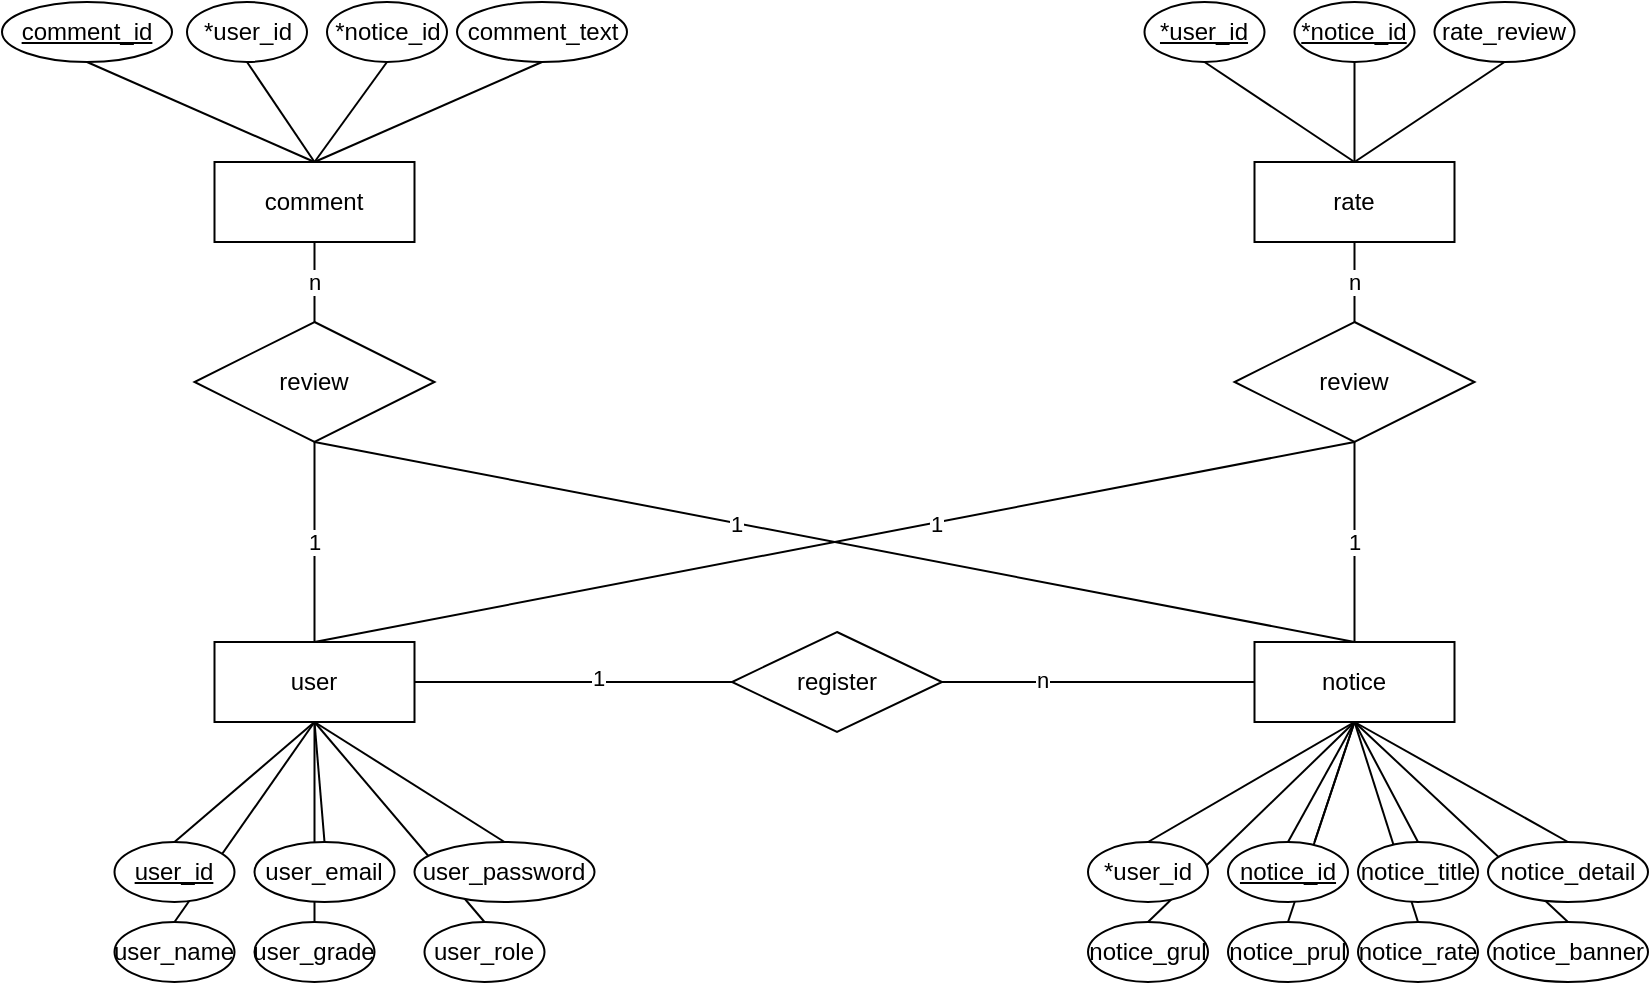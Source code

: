 <mxfile version="21.2.2" type="github">
  <diagram id="R2lEEEUBdFMjLlhIrx00" name="Page-1">
    <mxGraphModel dx="1234" dy="675" grid="1" gridSize="10" guides="1" tooltips="1" connect="1" arrows="1" fold="1" page="1" pageScale="1" pageWidth="850" pageHeight="1100" math="0" shadow="0" extFonts="Permanent Marker^https://fonts.googleapis.com/css?family=Permanent+Marker">
      <root>
        <mxCell id="0" />
        <mxCell id="1" parent="0" />
        <mxCell id="86xDdWS20HxM01h38wov-81" value="1" style="edgeStyle=none;rounded=0;orthogonalLoop=1;jettySize=auto;html=1;exitX=0.5;exitY=0;exitDx=0;exitDy=0;entryX=0.5;entryY=1;entryDx=0;entryDy=0;endArrow=none;endFill=0;" edge="1" parent="1" source="86xDdWS20HxM01h38wov-3" target="86xDdWS20HxM01h38wov-80">
          <mxGeometry relative="1" as="geometry" />
        </mxCell>
        <mxCell id="86xDdWS20HxM01h38wov-86" style="edgeStyle=none;rounded=0;orthogonalLoop=1;jettySize=auto;html=1;exitX=0.5;exitY=0;exitDx=0;exitDy=0;entryX=0.5;entryY=1;entryDx=0;entryDy=0;endArrow=none;endFill=0;" edge="1" parent="1" source="86xDdWS20HxM01h38wov-3" target="86xDdWS20HxM01h38wov-85">
          <mxGeometry relative="1" as="geometry" />
        </mxCell>
        <mxCell id="86xDdWS20HxM01h38wov-93" value="1" style="edgeLabel;html=1;align=center;verticalAlign=middle;resizable=0;points=[];" vertex="1" connectable="0" parent="86xDdWS20HxM01h38wov-86">
          <mxGeometry x="0.133" y="3" relative="1" as="geometry">
            <mxPoint x="16" as="offset" />
          </mxGeometry>
        </mxCell>
        <mxCell id="86xDdWS20HxM01h38wov-3" value="user" style="whiteSpace=wrap;html=1;align=center;" vertex="1" parent="1">
          <mxGeometry x="113.25" y="400" width="100" height="40" as="geometry" />
        </mxCell>
        <mxCell id="86xDdWS20HxM01h38wov-23" style="edgeStyle=none;rounded=0;orthogonalLoop=1;jettySize=auto;html=1;exitX=0.5;exitY=0;exitDx=0;exitDy=0;endArrow=none;endFill=0;" edge="1" parent="1" source="86xDdWS20HxM01h38wov-8">
          <mxGeometry relative="1" as="geometry">
            <mxPoint x="163.25" y="440" as="targetPoint" />
          </mxGeometry>
        </mxCell>
        <mxCell id="86xDdWS20HxM01h38wov-8" value="user_name" style="ellipse;whiteSpace=wrap;html=1;align=center;" vertex="1" parent="1">
          <mxGeometry x="63.25" y="540" width="60" height="30" as="geometry" />
        </mxCell>
        <mxCell id="86xDdWS20HxM01h38wov-22" style="edgeStyle=none;rounded=0;orthogonalLoop=1;jettySize=auto;html=1;exitX=0.5;exitY=0;exitDx=0;exitDy=0;entryX=0.5;entryY=1;entryDx=0;entryDy=0;endArrow=none;endFill=0;" edge="1" parent="1" source="86xDdWS20HxM01h38wov-9" target="86xDdWS20HxM01h38wov-3">
          <mxGeometry relative="1" as="geometry" />
        </mxCell>
        <mxCell id="86xDdWS20HxM01h38wov-10" value="user_id" style="ellipse;whiteSpace=wrap;html=1;align=center;fontStyle=4;" vertex="1" parent="1">
          <mxGeometry x="63.25" y="500" width="60" height="30" as="geometry" />
        </mxCell>
        <mxCell id="86xDdWS20HxM01h38wov-24" style="edgeStyle=none;rounded=0;orthogonalLoop=1;jettySize=auto;html=1;exitX=0.5;exitY=0;exitDx=0;exitDy=0;endArrow=none;endFill=0;" edge="1" parent="1" source="86xDdWS20HxM01h38wov-13">
          <mxGeometry relative="1" as="geometry">
            <mxPoint x="163.25" y="440" as="targetPoint" />
          </mxGeometry>
        </mxCell>
        <mxCell id="86xDdWS20HxM01h38wov-13" value="user_grade" style="ellipse;whiteSpace=wrap;html=1;align=center;" vertex="1" parent="1">
          <mxGeometry x="133.25" y="540" width="60" height="30" as="geometry" />
        </mxCell>
        <mxCell id="86xDdWS20HxM01h38wov-25" style="edgeStyle=none;rounded=0;orthogonalLoop=1;jettySize=auto;html=1;exitX=0.5;exitY=0;exitDx=0;exitDy=0;entryX=0.5;entryY=1;entryDx=0;entryDy=0;endArrow=none;endFill=0;" edge="1" parent="1" source="86xDdWS20HxM01h38wov-14" target="86xDdWS20HxM01h38wov-3">
          <mxGeometry relative="1" as="geometry">
            <Array as="points" />
          </mxGeometry>
        </mxCell>
        <mxCell id="86xDdWS20HxM01h38wov-14" value="user_role" style="ellipse;whiteSpace=wrap;html=1;align=center;" vertex="1" parent="1">
          <mxGeometry x="218.25" y="540" width="60" height="30" as="geometry" />
        </mxCell>
        <mxCell id="86xDdWS20HxM01h38wov-16" value="" style="endArrow=none;html=1;rounded=0;entryX=0.5;entryY=0;entryDx=0;entryDy=0;exitX=0.5;exitY=1;exitDx=0;exitDy=0;strokeColor=default;endFill=0;" edge="1" parent="1" source="86xDdWS20HxM01h38wov-3" target="86xDdWS20HxM01h38wov-7">
          <mxGeometry relative="1" as="geometry">
            <mxPoint x="193.25" y="440" as="sourcePoint" />
            <mxPoint x="343.25" y="440" as="targetPoint" />
          </mxGeometry>
        </mxCell>
        <mxCell id="86xDdWS20HxM01h38wov-21" value="" style="endArrow=none;html=1;rounded=0;exitX=0.5;exitY=0;exitDx=0;exitDy=0;endFill=0;" edge="1" parent="1" source="86xDdWS20HxM01h38wov-10">
          <mxGeometry relative="1" as="geometry">
            <mxPoint x="103.25" y="500" as="sourcePoint" />
            <mxPoint x="163.25" y="440" as="targetPoint" />
          </mxGeometry>
        </mxCell>
        <mxCell id="86xDdWS20HxM01h38wov-7" value="user_email" style="ellipse;whiteSpace=wrap;html=1;align=center;" vertex="1" parent="1">
          <mxGeometry x="133.25" y="500" width="70" height="30" as="geometry" />
        </mxCell>
        <mxCell id="86xDdWS20HxM01h38wov-9" value="user_password" style="ellipse;whiteSpace=wrap;html=1;align=center;" vertex="1" parent="1">
          <mxGeometry x="213.25" y="500" width="90" height="30" as="geometry" />
        </mxCell>
        <mxCell id="86xDdWS20HxM01h38wov-91" style="edgeStyle=none;rounded=0;orthogonalLoop=1;jettySize=auto;html=1;exitX=0.5;exitY=0;exitDx=0;exitDy=0;entryX=0.5;entryY=1;entryDx=0;entryDy=0;endArrow=none;endFill=0;" edge="1" parent="1" source="86xDdWS20HxM01h38wov-26" target="86xDdWS20HxM01h38wov-80">
          <mxGeometry relative="1" as="geometry" />
        </mxCell>
        <mxCell id="86xDdWS20HxM01h38wov-92" value="1" style="edgeLabel;html=1;align=center;verticalAlign=middle;resizable=0;points=[];" vertex="1" connectable="0" parent="86xDdWS20HxM01h38wov-91">
          <mxGeometry x="0.091" relative="1" as="geometry">
            <mxPoint x="-26" y="-5" as="offset" />
          </mxGeometry>
        </mxCell>
        <mxCell id="86xDdWS20HxM01h38wov-26" value="notice" style="whiteSpace=wrap;html=1;align=center;" vertex="1" parent="1">
          <mxGeometry x="633.25" y="400" width="100" height="40" as="geometry" />
        </mxCell>
        <mxCell id="86xDdWS20HxM01h38wov-41" style="edgeStyle=none;rounded=0;orthogonalLoop=1;jettySize=auto;html=1;exitX=0.5;exitY=0;exitDx=0;exitDy=0;entryX=0.5;entryY=1;entryDx=0;entryDy=0;endArrow=none;endFill=0;" edge="1" parent="1" source="86xDdWS20HxM01h38wov-29" target="86xDdWS20HxM01h38wov-26">
          <mxGeometry relative="1" as="geometry" />
        </mxCell>
        <mxCell id="86xDdWS20HxM01h38wov-42" style="edgeStyle=none;rounded=0;orthogonalLoop=1;jettySize=auto;html=1;exitX=0.5;exitY=0;exitDx=0;exitDy=0;endArrow=none;endFill=0;" edge="1" parent="1">
          <mxGeometry relative="1" as="geometry">
            <mxPoint x="683.25" y="440" as="targetPoint" />
            <mxPoint x="663.25" y="500" as="sourcePoint" />
          </mxGeometry>
        </mxCell>
        <mxCell id="86xDdWS20HxM01h38wov-43" style="edgeStyle=none;rounded=0;orthogonalLoop=1;jettySize=auto;html=1;exitX=0.5;exitY=0;exitDx=0;exitDy=0;entryX=0.5;entryY=1;entryDx=0;entryDy=0;endArrow=none;endFill=0;" edge="1" parent="1" source="86xDdWS20HxM01h38wov-35" target="86xDdWS20HxM01h38wov-26">
          <mxGeometry relative="1" as="geometry" />
        </mxCell>
        <mxCell id="86xDdWS20HxM01h38wov-44" style="edgeStyle=none;rounded=0;orthogonalLoop=1;jettySize=auto;html=1;exitX=0.5;exitY=0;exitDx=0;exitDy=0;endArrow=none;endFill=0;" edge="1" parent="1" source="86xDdWS20HxM01h38wov-36">
          <mxGeometry relative="1" as="geometry">
            <mxPoint x="683.25" y="440" as="targetPoint" />
          </mxGeometry>
        </mxCell>
        <mxCell id="86xDdWS20HxM01h38wov-45" style="edgeStyle=none;rounded=0;orthogonalLoop=1;jettySize=auto;html=1;exitX=0.5;exitY=0;exitDx=0;exitDy=0;entryX=0.5;entryY=1;entryDx=0;entryDy=0;endArrow=none;endFill=0;" edge="1" parent="1" source="86xDdWS20HxM01h38wov-37" target="86xDdWS20HxM01h38wov-26">
          <mxGeometry relative="1" as="geometry" />
        </mxCell>
        <mxCell id="86xDdWS20HxM01h38wov-37" value="notice_grul" style="ellipse;whiteSpace=wrap;html=1;align=center;" vertex="1" parent="1">
          <mxGeometry x="550" y="540" width="60" height="30" as="geometry" />
        </mxCell>
        <mxCell id="86xDdWS20HxM01h38wov-38" value="notice_prul" style="ellipse;whiteSpace=wrap;html=1;align=center;" vertex="1" parent="1">
          <mxGeometry x="620" y="540" width="60" height="30" as="geometry" />
        </mxCell>
        <mxCell id="86xDdWS20HxM01h38wov-39" value="notice_rate" style="ellipse;whiteSpace=wrap;html=1;align=center;" vertex="1" parent="1">
          <mxGeometry x="685" y="540" width="60" height="30" as="geometry" />
        </mxCell>
        <mxCell id="86xDdWS20HxM01h38wov-48" style="edgeStyle=none;rounded=0;orthogonalLoop=1;jettySize=auto;html=1;exitX=0.5;exitY=0;exitDx=0;exitDy=0;endArrow=none;endFill=0;" edge="1" parent="1" source="86xDdWS20HxM01h38wov-40">
          <mxGeometry relative="1" as="geometry">
            <mxPoint x="683.25" y="440" as="targetPoint" />
          </mxGeometry>
        </mxCell>
        <mxCell id="86xDdWS20HxM01h38wov-40" value="notice_banner" style="ellipse;whiteSpace=wrap;html=1;align=center;" vertex="1" parent="1">
          <mxGeometry x="750" y="540" width="80" height="30" as="geometry" />
        </mxCell>
        <mxCell id="86xDdWS20HxM01h38wov-29" value="*user_id" style="ellipse;whiteSpace=wrap;html=1;align=center;" vertex="1" parent="1">
          <mxGeometry x="550" y="500" width="60" height="30" as="geometry" />
        </mxCell>
        <mxCell id="86xDdWS20HxM01h38wov-46" style="edgeStyle=none;rounded=0;orthogonalLoop=1;jettySize=auto;html=1;exitX=0.5;exitY=0;exitDx=0;exitDy=0;entryX=0.5;entryY=1;entryDx=0;entryDy=0;endArrow=none;endFill=0;" edge="1" parent="1" source="86xDdWS20HxM01h38wov-55" target="86xDdWS20HxM01h38wov-26">
          <mxGeometry relative="1" as="geometry" />
        </mxCell>
        <mxCell id="86xDdWS20HxM01h38wov-47" style="edgeStyle=none;rounded=0;orthogonalLoop=1;jettySize=auto;html=1;exitX=0.5;exitY=0;exitDx=0;exitDy=0;entryX=0.5;entryY=1;entryDx=0;entryDy=0;endArrow=none;endFill=0;" edge="1" parent="1" source="86xDdWS20HxM01h38wov-39" target="86xDdWS20HxM01h38wov-26">
          <mxGeometry relative="1" as="geometry" />
        </mxCell>
        <mxCell id="86xDdWS20HxM01h38wov-35" value="notice_title" style="ellipse;whiteSpace=wrap;html=1;align=center;" vertex="1" parent="1">
          <mxGeometry x="685" y="500" width="60" height="30" as="geometry" />
        </mxCell>
        <mxCell id="86xDdWS20HxM01h38wov-36" value="notice_detail" style="ellipse;whiteSpace=wrap;html=1;align=center;" vertex="1" parent="1">
          <mxGeometry x="750" y="500" width="80" height="30" as="geometry" />
        </mxCell>
        <mxCell id="86xDdWS20HxM01h38wov-82" value="n" style="edgeStyle=none;rounded=0;orthogonalLoop=1;jettySize=auto;html=1;exitX=0.5;exitY=1;exitDx=0;exitDy=0;entryX=0.5;entryY=0;entryDx=0;entryDy=0;endArrow=none;endFill=0;" edge="1" parent="1" source="86xDdWS20HxM01h38wov-49" target="86xDdWS20HxM01h38wov-80">
          <mxGeometry relative="1" as="geometry" />
        </mxCell>
        <mxCell id="86xDdWS20HxM01h38wov-49" value="comment" style="whiteSpace=wrap;html=1;align=center;" vertex="1" parent="1">
          <mxGeometry x="113.25" y="160" width="100" height="40" as="geometry" />
        </mxCell>
        <mxCell id="86xDdWS20HxM01h38wov-88" value="n" style="edgeStyle=none;rounded=0;orthogonalLoop=1;jettySize=auto;html=1;exitX=0.5;exitY=1;exitDx=0;exitDy=0;entryX=0.5;entryY=0;entryDx=0;entryDy=0;endArrow=none;endFill=0;" edge="1" parent="1" source="86xDdWS20HxM01h38wov-50" target="86xDdWS20HxM01h38wov-85">
          <mxGeometry relative="1" as="geometry" />
        </mxCell>
        <mxCell id="86xDdWS20HxM01h38wov-50" value="rate" style="whiteSpace=wrap;html=1;align=center;" vertex="1" parent="1">
          <mxGeometry x="633.25" y="160" width="100" height="40" as="geometry" />
        </mxCell>
        <mxCell id="86xDdWS20HxM01h38wov-62" style="edgeStyle=none;rounded=0;orthogonalLoop=1;jettySize=auto;html=1;exitX=0.5;exitY=1;exitDx=0;exitDy=0;endArrow=none;endFill=0;" edge="1" parent="1" source="86xDdWS20HxM01h38wov-53">
          <mxGeometry relative="1" as="geometry">
            <mxPoint x="163.25" y="160" as="targetPoint" />
          </mxGeometry>
        </mxCell>
        <mxCell id="86xDdWS20HxM01h38wov-53" value="*user_id" style="ellipse;whiteSpace=wrap;html=1;align=center;" vertex="1" parent="1">
          <mxGeometry x="99.5" y="80" width="60" height="30" as="geometry" />
        </mxCell>
        <mxCell id="86xDdWS20HxM01h38wov-56" value="" style="edgeStyle=none;rounded=0;orthogonalLoop=1;jettySize=auto;html=1;exitX=0.5;exitY=0;exitDx=0;exitDy=0;endArrow=none;endFill=0;" edge="1" parent="1" source="86xDdWS20HxM01h38wov-38">
          <mxGeometry relative="1" as="geometry">
            <mxPoint x="663.25" y="540" as="sourcePoint" />
            <mxPoint x="683.25" y="440" as="targetPoint" />
          </mxGeometry>
        </mxCell>
        <mxCell id="86xDdWS20HxM01h38wov-55" value="notice_id" style="ellipse;whiteSpace=wrap;html=1;align=center;fontStyle=4;" vertex="1" parent="1">
          <mxGeometry x="620" y="500" width="60" height="30" as="geometry" />
        </mxCell>
        <mxCell id="86xDdWS20HxM01h38wov-61" style="edgeStyle=none;rounded=0;orthogonalLoop=1;jettySize=auto;html=1;exitX=0.5;exitY=1;exitDx=0;exitDy=0;entryX=0.5;entryY=0;entryDx=0;entryDy=0;endArrow=none;endFill=0;" edge="1" parent="1" source="86xDdWS20HxM01h38wov-58" target="86xDdWS20HxM01h38wov-49">
          <mxGeometry relative="1" as="geometry" />
        </mxCell>
        <mxCell id="86xDdWS20HxM01h38wov-58" value="comment_id" style="ellipse;whiteSpace=wrap;html=1;align=center;fontStyle=4;" vertex="1" parent="1">
          <mxGeometry x="7" y="80" width="85" height="30" as="geometry" />
        </mxCell>
        <mxCell id="86xDdWS20HxM01h38wov-63" style="edgeStyle=none;rounded=0;orthogonalLoop=1;jettySize=auto;html=1;exitX=0.5;exitY=1;exitDx=0;exitDy=0;endArrow=none;endFill=0;" edge="1" parent="1" source="86xDdWS20HxM01h38wov-59">
          <mxGeometry relative="1" as="geometry">
            <mxPoint x="163.25" y="160" as="targetPoint" />
          </mxGeometry>
        </mxCell>
        <mxCell id="86xDdWS20HxM01h38wov-59" value="*notice_id" style="ellipse;whiteSpace=wrap;html=1;align=center;" vertex="1" parent="1">
          <mxGeometry x="169.5" y="80" width="60" height="30" as="geometry" />
        </mxCell>
        <mxCell id="86xDdWS20HxM01h38wov-64" style="edgeStyle=none;rounded=0;orthogonalLoop=1;jettySize=auto;html=1;exitX=0.5;exitY=1;exitDx=0;exitDy=0;endArrow=none;endFill=0;" edge="1" parent="1" source="86xDdWS20HxM01h38wov-60">
          <mxGeometry relative="1" as="geometry">
            <mxPoint x="163.25" y="160" as="targetPoint" />
          </mxGeometry>
        </mxCell>
        <mxCell id="86xDdWS20HxM01h38wov-60" value="comment_text" style="ellipse;whiteSpace=wrap;html=1;align=center;" vertex="1" parent="1">
          <mxGeometry x="234.5" y="80" width="85" height="30" as="geometry" />
        </mxCell>
        <mxCell id="86xDdWS20HxM01h38wov-71" style="edgeStyle=none;rounded=0;orthogonalLoop=1;jettySize=auto;html=1;exitX=0.5;exitY=1;exitDx=0;exitDy=0;entryX=0.5;entryY=0;entryDx=0;entryDy=0;endArrow=none;endFill=0;" edge="1" parent="1" source="86xDdWS20HxM01h38wov-68" target="86xDdWS20HxM01h38wov-50">
          <mxGeometry relative="1" as="geometry" />
        </mxCell>
        <mxCell id="86xDdWS20HxM01h38wov-68" value="*user_id" style="ellipse;whiteSpace=wrap;html=1;align=center;fontStyle=4;" vertex="1" parent="1">
          <mxGeometry x="578.25" y="80" width="60" height="30" as="geometry" />
        </mxCell>
        <mxCell id="86xDdWS20HxM01h38wov-72" style="edgeStyle=none;rounded=0;orthogonalLoop=1;jettySize=auto;html=1;exitX=0.5;exitY=1;exitDx=0;exitDy=0;entryX=0.5;entryY=0;entryDx=0;entryDy=0;endArrow=none;endFill=0;" edge="1" parent="1" source="86xDdWS20HxM01h38wov-69" target="86xDdWS20HxM01h38wov-50">
          <mxGeometry relative="1" as="geometry" />
        </mxCell>
        <mxCell id="86xDdWS20HxM01h38wov-69" value="*notice_id" style="ellipse;whiteSpace=wrap;html=1;align=center;fontStyle=4;" vertex="1" parent="1">
          <mxGeometry x="653.25" y="80" width="60" height="30" as="geometry" />
        </mxCell>
        <mxCell id="86xDdWS20HxM01h38wov-73" style="edgeStyle=none;rounded=0;orthogonalLoop=1;jettySize=auto;html=1;exitX=0.5;exitY=1;exitDx=0;exitDy=0;entryX=0.5;entryY=0;entryDx=0;entryDy=0;endArrow=none;endFill=0;" edge="1" parent="1" source="86xDdWS20HxM01h38wov-70" target="86xDdWS20HxM01h38wov-50">
          <mxGeometry relative="1" as="geometry" />
        </mxCell>
        <mxCell id="86xDdWS20HxM01h38wov-70" value="rate_review" style="ellipse;whiteSpace=wrap;html=1;align=center;" vertex="1" parent="1">
          <mxGeometry x="723.25" y="80" width="70" height="30" as="geometry" />
        </mxCell>
        <mxCell id="86xDdWS20HxM01h38wov-76" style="edgeStyle=none;rounded=0;orthogonalLoop=1;jettySize=auto;html=1;exitX=0;exitY=0.5;exitDx=0;exitDy=0;entryX=1;entryY=0.5;entryDx=0;entryDy=0;endArrow=none;endFill=0;" edge="1" parent="1" source="86xDdWS20HxM01h38wov-74" target="86xDdWS20HxM01h38wov-3">
          <mxGeometry relative="1" as="geometry" />
        </mxCell>
        <mxCell id="86xDdWS20HxM01h38wov-78" value="1" style="edgeLabel;html=1;align=center;verticalAlign=middle;resizable=0;points=[];" vertex="1" connectable="0" parent="86xDdWS20HxM01h38wov-76">
          <mxGeometry x="-0.156" y="-2" relative="1" as="geometry">
            <mxPoint as="offset" />
          </mxGeometry>
        </mxCell>
        <mxCell id="86xDdWS20HxM01h38wov-77" style="edgeStyle=none;rounded=0;orthogonalLoop=1;jettySize=auto;html=1;exitX=1;exitY=0.5;exitDx=0;exitDy=0;entryX=0;entryY=0.5;entryDx=0;entryDy=0;endArrow=none;endFill=0;" edge="1" parent="1" source="86xDdWS20HxM01h38wov-74" target="86xDdWS20HxM01h38wov-26">
          <mxGeometry relative="1" as="geometry" />
        </mxCell>
        <mxCell id="86xDdWS20HxM01h38wov-79" value="n" style="edgeLabel;html=1;align=center;verticalAlign=middle;resizable=0;points=[];" vertex="1" connectable="0" parent="86xDdWS20HxM01h38wov-77">
          <mxGeometry x="-0.367" y="1" relative="1" as="geometry">
            <mxPoint as="offset" />
          </mxGeometry>
        </mxCell>
        <mxCell id="86xDdWS20HxM01h38wov-74" value="register" style="shape=rhombus;perimeter=rhombusPerimeter;whiteSpace=wrap;html=1;align=center;" vertex="1" parent="1">
          <mxGeometry x="372" y="395" width="105" height="50" as="geometry" />
        </mxCell>
        <mxCell id="86xDdWS20HxM01h38wov-80" value="review" style="shape=rhombus;perimeter=rhombusPerimeter;whiteSpace=wrap;html=1;align=center;" vertex="1" parent="1">
          <mxGeometry x="103.25" y="240" width="120" height="60" as="geometry" />
        </mxCell>
        <mxCell id="86xDdWS20HxM01h38wov-89" value="1" style="edgeStyle=none;rounded=0;orthogonalLoop=1;jettySize=auto;html=1;exitX=0.5;exitY=1;exitDx=0;exitDy=0;entryX=0.5;entryY=0;entryDx=0;entryDy=0;endArrow=none;endFill=0;" edge="1" parent="1" source="86xDdWS20HxM01h38wov-85" target="86xDdWS20HxM01h38wov-26">
          <mxGeometry relative="1" as="geometry" />
        </mxCell>
        <mxCell id="86xDdWS20HxM01h38wov-85" value="review" style="shape=rhombus;perimeter=rhombusPerimeter;whiteSpace=wrap;html=1;align=center;" vertex="1" parent="1">
          <mxGeometry x="623.25" y="240" width="120" height="60" as="geometry" />
        </mxCell>
      </root>
    </mxGraphModel>
  </diagram>
</mxfile>
